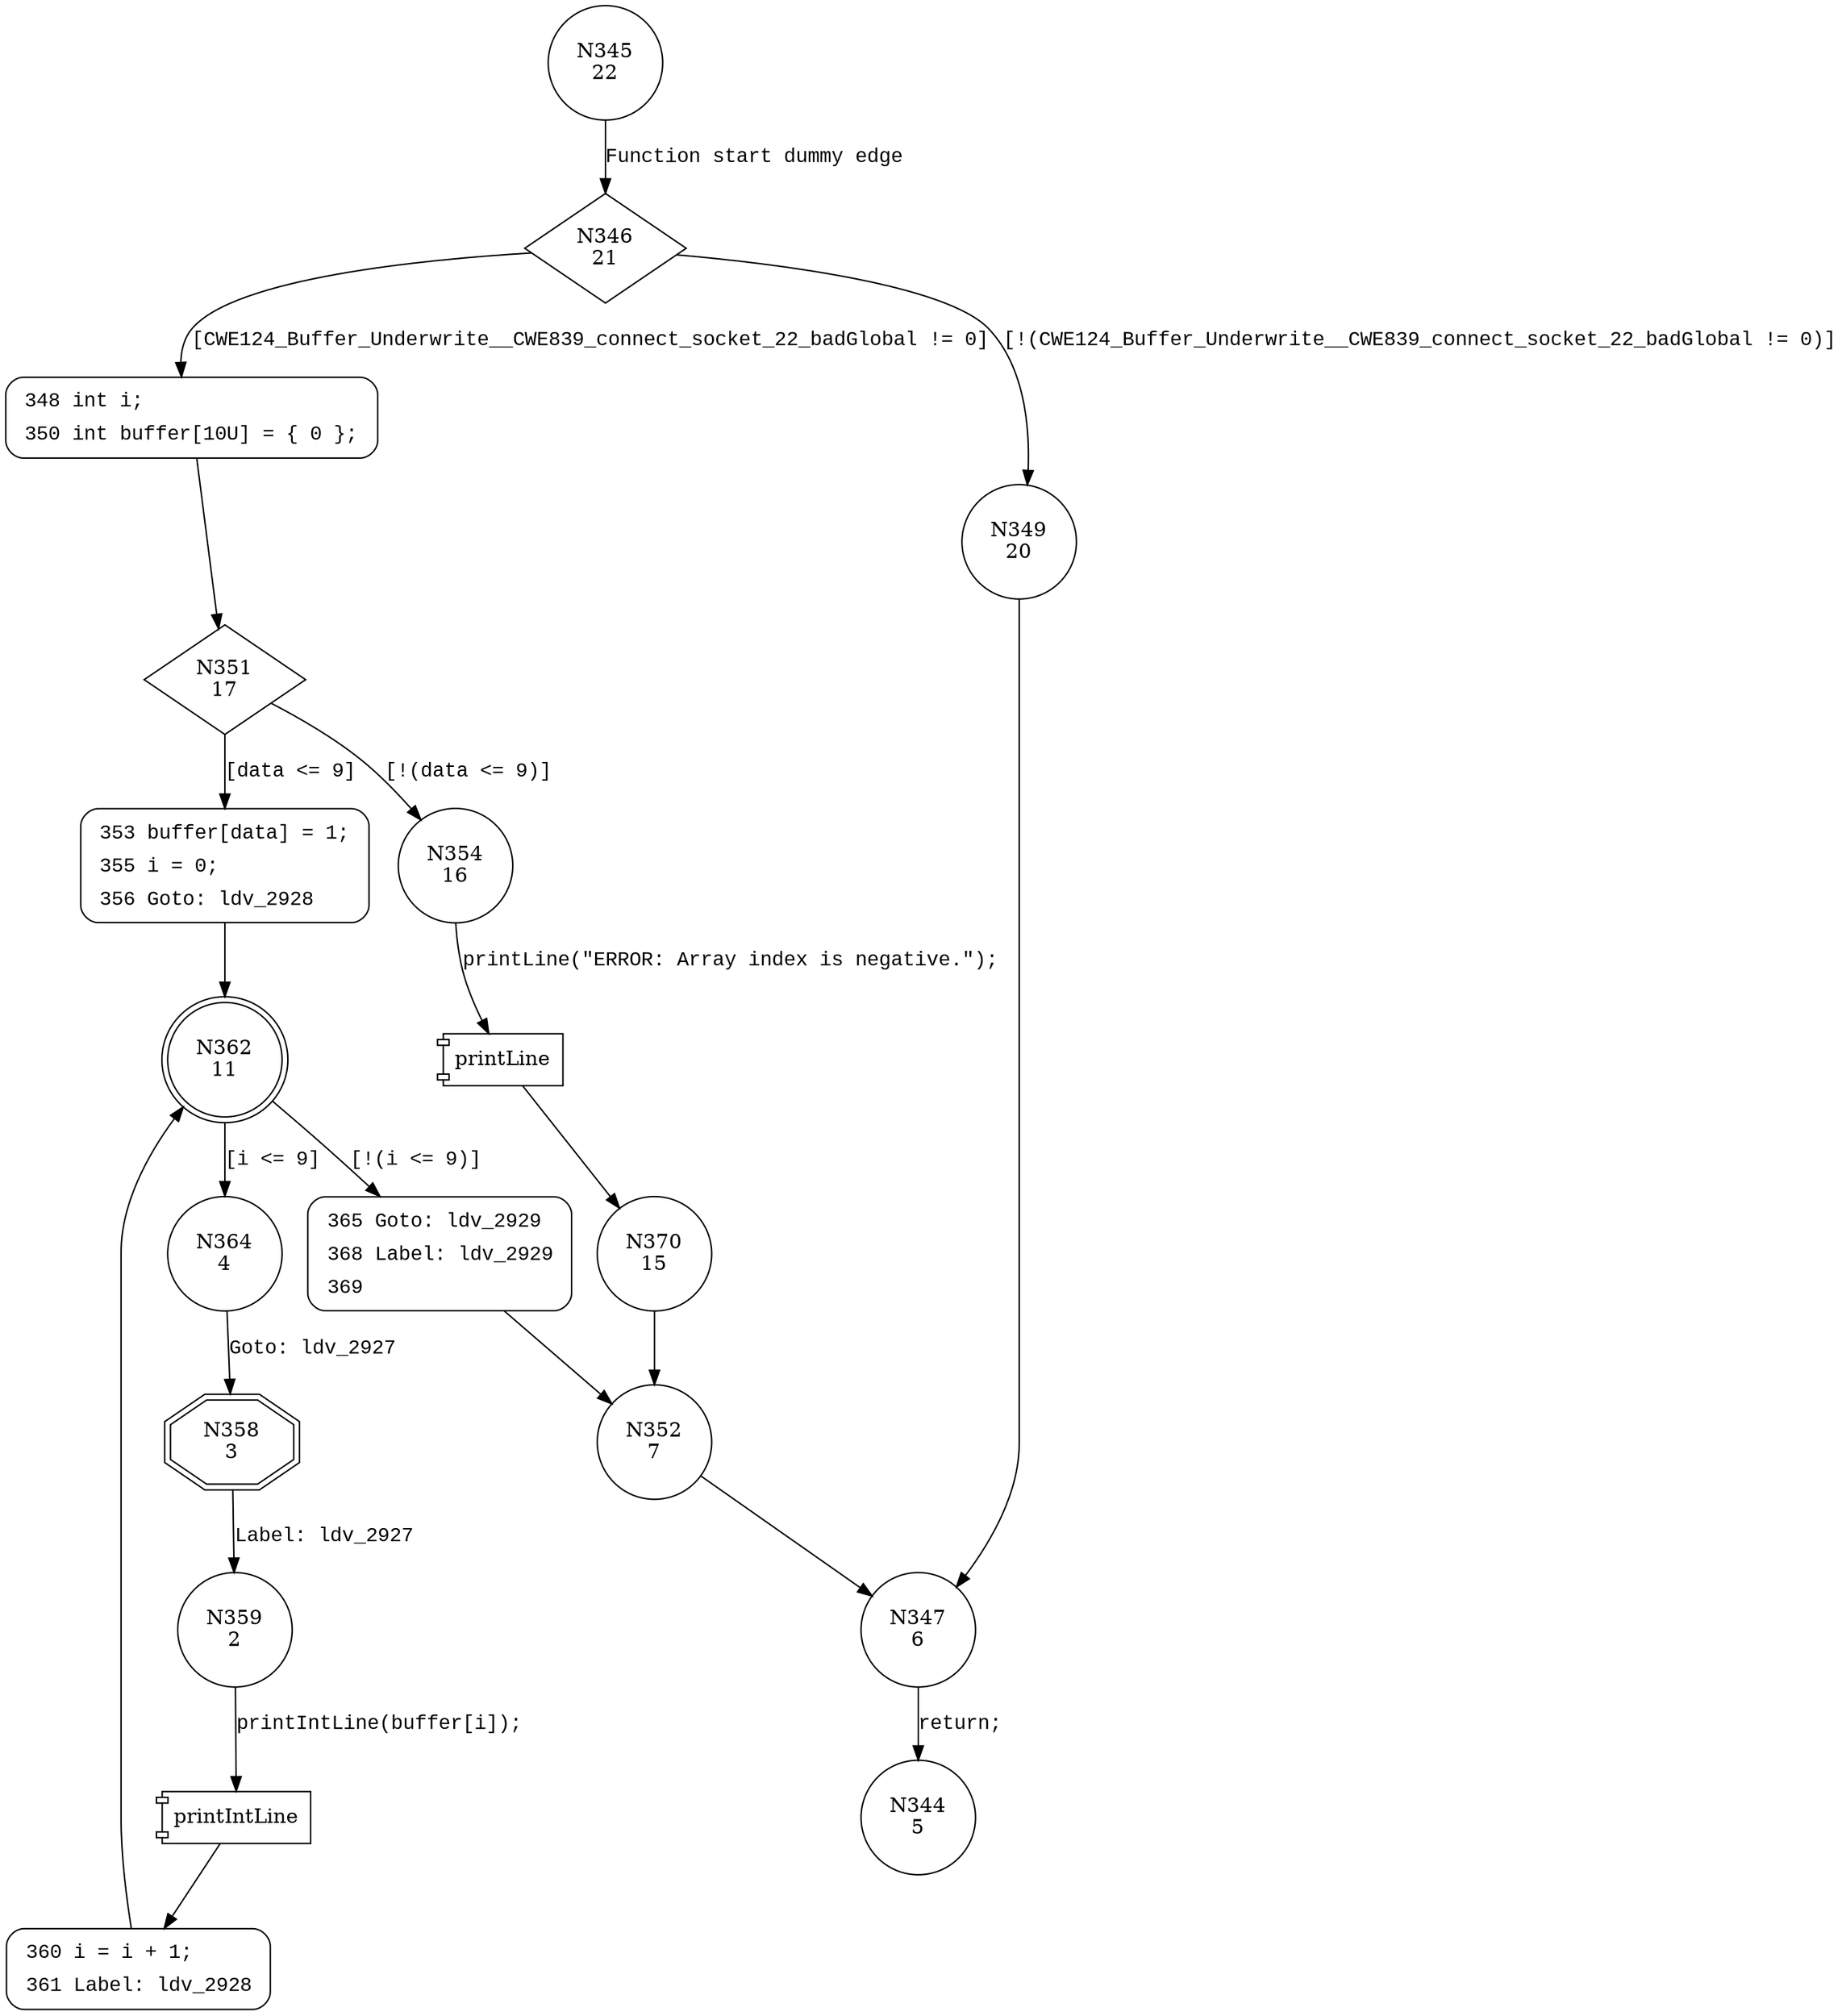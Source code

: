 digraph CWE124_Buffer_Underwrite__CWE839_connect_socket_22_badSink {
346 [shape="diamond" label="N346\n21"]
348 [shape="circle" label="N348\n19"]
349 [shape="circle" label="N349\n20"]
347 [shape="circle" label="N347\n6"]
344 [shape="circle" label="N344\n5"]
351 [shape="diamond" label="N351\n17"]
353 [shape="circle" label="N353\n14"]
354 [shape="circle" label="N354\n16"]
370 [shape="circle" label="N370\n15"]
352 [shape="circle" label="N352\n7"]
362 [shape="doublecircle" label="N362\n11"]
364 [shape="circle" label="N364\n4"]
365 [shape="circle" label="N365\n10"]
358 [shape="doubleoctagon" label="N358\n3"]
359 [shape="circle" label="N359\n2"]
360 [shape="circle" label="N360\n1"]
345 [shape="circle" label="N345\n22"]
348 [style="filled,bold" penwidth="1" fillcolor="white" fontname="Courier New" shape="Mrecord" label=<<table border="0" cellborder="0" cellpadding="3" bgcolor="white"><tr><td align="right">348</td><td align="left">int i;</td></tr><tr><td align="right">350</td><td align="left">int buffer[10U] = &#123; 0 &#125;;</td></tr></table>>]
348 -> 351[label=""]
353 [style="filled,bold" penwidth="1" fillcolor="white" fontname="Courier New" shape="Mrecord" label=<<table border="0" cellborder="0" cellpadding="3" bgcolor="white"><tr><td align="right">353</td><td align="left">buffer[data] = 1;</td></tr><tr><td align="right">355</td><td align="left">i = 0;</td></tr><tr><td align="right">356</td><td align="left">Goto: ldv_2928</td></tr></table>>]
353 -> 362[label=""]
365 [style="filled,bold" penwidth="1" fillcolor="white" fontname="Courier New" shape="Mrecord" label=<<table border="0" cellborder="0" cellpadding="3" bgcolor="white"><tr><td align="right">365</td><td align="left">Goto: ldv_2929</td></tr><tr><td align="right">368</td><td align="left">Label: ldv_2929</td></tr><tr><td align="right">369</td><td align="left"></td></tr></table>>]
365 -> 352[label=""]
360 [style="filled,bold" penwidth="1" fillcolor="white" fontname="Courier New" shape="Mrecord" label=<<table border="0" cellborder="0" cellpadding="3" bgcolor="white"><tr><td align="right">360</td><td align="left">i = i + 1;</td></tr><tr><td align="right">361</td><td align="left">Label: ldv_2928</td></tr></table>>]
360 -> 362[label=""]
346 -> 348 [label="[CWE124_Buffer_Underwrite__CWE839_connect_socket_22_badGlobal != 0]" fontname="Courier New"]
346 -> 349 [label="[!(CWE124_Buffer_Underwrite__CWE839_connect_socket_22_badGlobal != 0)]" fontname="Courier New"]
347 -> 344 [label="return;" fontname="Courier New"]
351 -> 353 [label="[data <= 9]" fontname="Courier New"]
351 -> 354 [label="[!(data <= 9)]" fontname="Courier New"]
100033 [shape="component" label="printLine"]
354 -> 100033 [label="printLine(\"ERROR: Array index is negative.\");" fontname="Courier New"]
100033 -> 370 [label="" fontname="Courier New"]
352 -> 347 [label="" fontname="Courier New"]
362 -> 364 [label="[i <= 9]" fontname="Courier New"]
362 -> 365 [label="[!(i <= 9)]" fontname="Courier New"]
364 -> 358 [label="Goto: ldv_2927" fontname="Courier New"]
358 -> 359 [label="Label: ldv_2927" fontname="Courier New"]
100034 [shape="component" label="printIntLine"]
359 -> 100034 [label="printIntLine(buffer[i]);" fontname="Courier New"]
100034 -> 360 [label="" fontname="Courier New"]
345 -> 346 [label="Function start dummy edge" fontname="Courier New"]
349 -> 347 [label="" fontname="Courier New"]
370 -> 352 [label="" fontname="Courier New"]
}